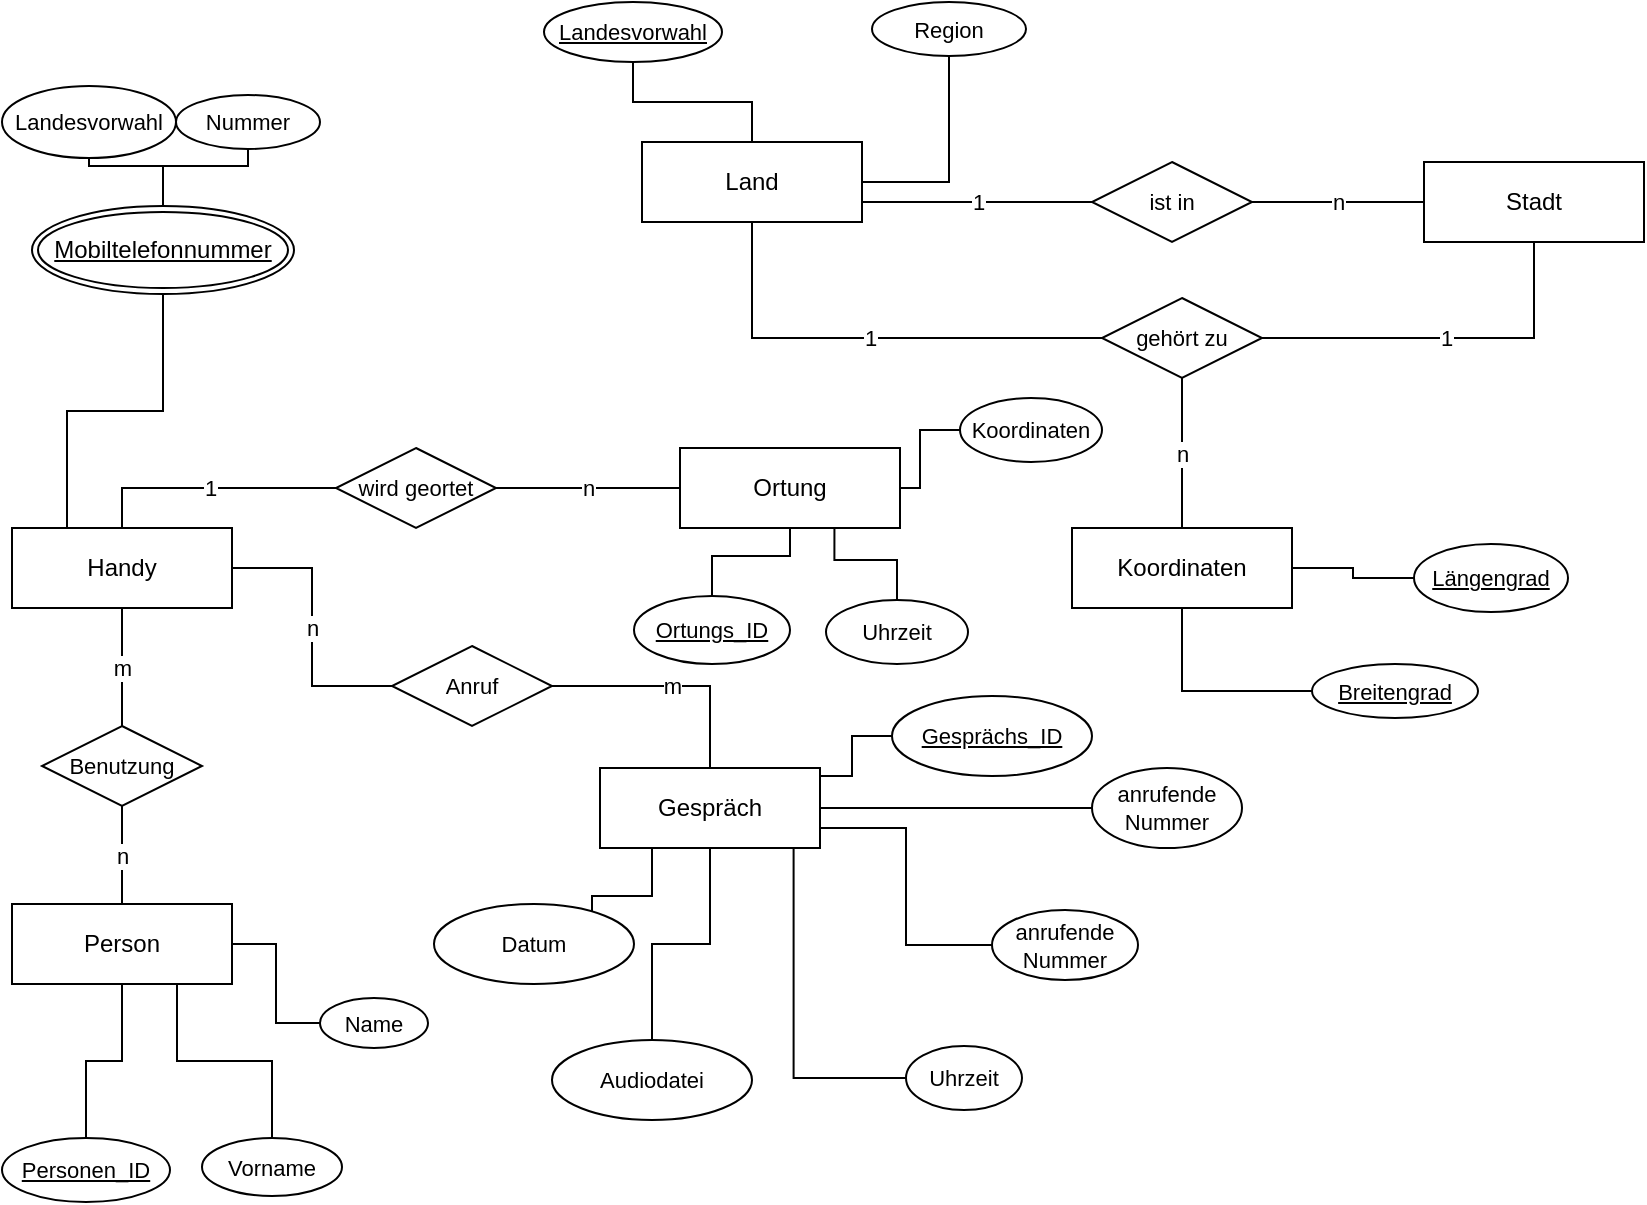 <mxfile version="21.1.7" type="github">
  <diagram id="R2lEEEUBdFMjLlhIrx00" name="Geheimdienst_DB">
    <mxGraphModel dx="481" dy="268" grid="0" gridSize="10" guides="1" tooltips="1" connect="1" arrows="1" fold="1" page="1" pageScale="1" pageWidth="850" pageHeight="1100" math="0" shadow="0" extFonts="Permanent Marker^https://fonts.googleapis.com/css?family=Permanent+Marker">
      <root>
        <mxCell id="0" />
        <mxCell id="1" parent="0" />
        <mxCell id="OJ2EKgPXCR7FoD_1R-Q--1" value="Handy" style="whiteSpace=wrap;html=1;align=center;" parent="1" vertex="1">
          <mxGeometry x="22" y="418" width="110" height="40" as="geometry" />
        </mxCell>
        <mxCell id="QXMzJvh5nmMA4veD-mNH-24" style="edgeStyle=orthogonalEdgeStyle;shape=connector;rounded=0;orthogonalLoop=1;jettySize=auto;html=1;entryX=0.5;entryY=1;entryDx=0;entryDy=0;labelBackgroundColor=default;strokeColor=default;fontFamily=Helvetica;fontSize=11;fontColor=default;endArrow=none;endFill=0;" edge="1" parent="1" source="OJ2EKgPXCR7FoD_1R-Q--3" target="QXMzJvh5nmMA4veD-mNH-23">
          <mxGeometry relative="1" as="geometry" />
        </mxCell>
        <mxCell id="OJ2EKgPXCR7FoD_1R-Q--3" value="Land" style="whiteSpace=wrap;html=1;align=center;" parent="1" vertex="1">
          <mxGeometry x="337" y="225" width="110" height="40" as="geometry" />
        </mxCell>
        <mxCell id="OJ2EKgPXCR7FoD_1R-Q--6" value="Person" style="whiteSpace=wrap;html=1;align=center;" parent="1" vertex="1">
          <mxGeometry x="22" y="606" width="110" height="40" as="geometry" />
        </mxCell>
        <mxCell id="OJ2EKgPXCR7FoD_1R-Q--7" value="Ortung" style="whiteSpace=wrap;html=1;align=center;" parent="1" vertex="1">
          <mxGeometry x="356" y="378" width="110" height="40" as="geometry" />
        </mxCell>
        <mxCell id="QXMzJvh5nmMA4veD-mNH-27" value="n" style="edgeStyle=orthogonalEdgeStyle;shape=connector;rounded=0;orthogonalLoop=1;jettySize=auto;html=1;entryX=0.5;entryY=1;entryDx=0;entryDy=0;labelBackgroundColor=default;strokeColor=default;fontFamily=Helvetica;fontSize=11;fontColor=default;endArrow=none;endFill=0;" edge="1" parent="1" source="OJ2EKgPXCR7FoD_1R-Q--8" target="TxBuRN6KzdCoiCXbXC8P-29">
          <mxGeometry relative="1" as="geometry" />
        </mxCell>
        <mxCell id="OJ2EKgPXCR7FoD_1R-Q--8" value="Koordinaten" style="whiteSpace=wrap;html=1;align=center;" parent="1" vertex="1">
          <mxGeometry x="552" y="418" width="110" height="40" as="geometry" />
        </mxCell>
        <mxCell id="TxBuRN6KzdCoiCXbXC8P-9" value="n" style="edgeStyle=orthogonalEdgeStyle;shape=connector;rounded=0;orthogonalLoop=1;jettySize=auto;html=1;labelBackgroundColor=default;strokeColor=default;fontFamily=Helvetica;fontSize=11;fontColor=default;endArrow=none;endFill=0;entryX=1;entryY=0.5;entryDx=0;entryDy=0;" parent="1" source="OJ2EKgPXCR7FoD_1R-Q--9" target="TxBuRN6KzdCoiCXbXC8P-8" edge="1">
          <mxGeometry relative="1" as="geometry">
            <mxPoint x="652" y="270" as="targetPoint" />
          </mxGeometry>
        </mxCell>
        <mxCell id="OJ2EKgPXCR7FoD_1R-Q--9" value="Stadt" style="whiteSpace=wrap;html=1;align=center;" parent="1" vertex="1">
          <mxGeometry x="728" y="235" width="110" height="40" as="geometry" />
        </mxCell>
        <mxCell id="QXMzJvh5nmMA4veD-mNH-45" style="edgeStyle=orthogonalEdgeStyle;shape=connector;rounded=0;orthogonalLoop=1;jettySize=auto;html=1;entryX=0.5;entryY=0;entryDx=0;entryDy=0;labelBackgroundColor=default;strokeColor=default;fontFamily=Helvetica;fontSize=11;fontColor=default;endArrow=none;endFill=0;" edge="1" parent="1" source="OJ2EKgPXCR7FoD_1R-Q--10" target="QXMzJvh5nmMA4veD-mNH-44">
          <mxGeometry relative="1" as="geometry" />
        </mxCell>
        <mxCell id="QXMzJvh5nmMA4veD-mNH-48" style="edgeStyle=orthogonalEdgeStyle;shape=connector;rounded=0;orthogonalLoop=1;jettySize=auto;html=1;entryX=0;entryY=0.5;entryDx=0;entryDy=0;labelBackgroundColor=default;strokeColor=default;fontFamily=Helvetica;fontSize=11;fontColor=default;endArrow=none;endFill=0;exitX=1;exitY=0.75;exitDx=0;exitDy=0;" edge="1" parent="1" source="OJ2EKgPXCR7FoD_1R-Q--10" target="QXMzJvh5nmMA4veD-mNH-29">
          <mxGeometry relative="1" as="geometry" />
        </mxCell>
        <mxCell id="QXMzJvh5nmMA4veD-mNH-52" style="edgeStyle=orthogonalEdgeStyle;shape=connector;rounded=0;orthogonalLoop=1;jettySize=auto;html=1;entryX=0;entryY=0.5;entryDx=0;entryDy=0;labelBackgroundColor=default;strokeColor=default;fontFamily=Helvetica;fontSize=11;fontColor=default;endArrow=none;endFill=0;" edge="1" parent="1" source="OJ2EKgPXCR7FoD_1R-Q--10" target="QXMzJvh5nmMA4veD-mNH-50">
          <mxGeometry relative="1" as="geometry" />
        </mxCell>
        <mxCell id="OJ2EKgPXCR7FoD_1R-Q--10" value="Gespräch" style="whiteSpace=wrap;html=1;align=center;" parent="1" vertex="1">
          <mxGeometry x="316" y="538" width="110" height="40" as="geometry" />
        </mxCell>
        <mxCell id="TxBuRN6KzdCoiCXbXC8P-26" value="1" style="edgeStyle=orthogonalEdgeStyle;shape=connector;rounded=0;orthogonalLoop=1;jettySize=auto;html=1;entryX=1;entryY=0.75;entryDx=0;entryDy=0;labelBackgroundColor=default;strokeColor=default;fontFamily=Helvetica;fontSize=11;fontColor=default;endArrow=none;endFill=0;" parent="1" source="TxBuRN6KzdCoiCXbXC8P-8" target="OJ2EKgPXCR7FoD_1R-Q--3" edge="1">
          <mxGeometry relative="1" as="geometry" />
        </mxCell>
        <mxCell id="TxBuRN6KzdCoiCXbXC8P-8" value="ist in" style="shape=rhombus;perimeter=rhombusPerimeter;whiteSpace=wrap;html=1;align=center;fontFamily=Helvetica;fontSize=11;fontColor=default;" parent="1" vertex="1">
          <mxGeometry x="562" y="235" width="80" height="40" as="geometry" />
        </mxCell>
        <mxCell id="TxBuRN6KzdCoiCXbXC8P-39" value="m" style="edgeStyle=orthogonalEdgeStyle;shape=connector;rounded=0;orthogonalLoop=1;jettySize=auto;html=1;entryX=0.5;entryY=1;entryDx=0;entryDy=0;labelBackgroundColor=default;strokeColor=default;fontFamily=Helvetica;fontSize=11;fontColor=default;endArrow=none;endFill=0;" parent="1" source="TxBuRN6KzdCoiCXbXC8P-15" target="OJ2EKgPXCR7FoD_1R-Q--1" edge="1">
          <mxGeometry relative="1" as="geometry" />
        </mxCell>
        <mxCell id="TxBuRN6KzdCoiCXbXC8P-40" value="n" style="edgeStyle=orthogonalEdgeStyle;shape=connector;rounded=0;orthogonalLoop=1;jettySize=auto;html=1;labelBackgroundColor=default;strokeColor=default;fontFamily=Helvetica;fontSize=11;fontColor=default;endArrow=none;endFill=0;" parent="1" source="TxBuRN6KzdCoiCXbXC8P-15" target="OJ2EKgPXCR7FoD_1R-Q--6" edge="1">
          <mxGeometry relative="1" as="geometry" />
        </mxCell>
        <mxCell id="TxBuRN6KzdCoiCXbXC8P-15" value="Benutzung" style="shape=rhombus;perimeter=rhombusPerimeter;whiteSpace=wrap;html=1;align=center;fontFamily=Helvetica;fontSize=11;fontColor=default;" parent="1" vertex="1">
          <mxGeometry x="37" y="517" width="80" height="40" as="geometry" />
        </mxCell>
        <mxCell id="TxBuRN6KzdCoiCXbXC8P-21" value="1" style="edgeStyle=orthogonalEdgeStyle;shape=connector;rounded=0;orthogonalLoop=1;jettySize=auto;html=1;labelBackgroundColor=default;strokeColor=default;fontFamily=Helvetica;fontSize=11;fontColor=default;endArrow=none;endFill=0;entryX=0.5;entryY=0;entryDx=0;entryDy=0;" parent="1" source="TxBuRN6KzdCoiCXbXC8P-19" target="OJ2EKgPXCR7FoD_1R-Q--1" edge="1">
          <mxGeometry relative="1" as="geometry">
            <mxPoint x="137" y="377" as="targetPoint" />
          </mxGeometry>
        </mxCell>
        <mxCell id="QXMzJvh5nmMA4veD-mNH-35" value="n" style="edgeStyle=orthogonalEdgeStyle;shape=connector;rounded=0;orthogonalLoop=1;jettySize=auto;html=1;entryX=0;entryY=0.5;entryDx=0;entryDy=0;labelBackgroundColor=default;strokeColor=default;fontFamily=Helvetica;fontSize=11;fontColor=default;endArrow=none;endFill=0;" edge="1" parent="1" source="TxBuRN6KzdCoiCXbXC8P-19" target="OJ2EKgPXCR7FoD_1R-Q--7">
          <mxGeometry relative="1" as="geometry" />
        </mxCell>
        <mxCell id="TxBuRN6KzdCoiCXbXC8P-19" value="wird geortet" style="shape=rhombus;perimeter=rhombusPerimeter;whiteSpace=wrap;html=1;align=center;fontFamily=Helvetica;fontSize=11;fontColor=default;" parent="1" vertex="1">
          <mxGeometry x="184" y="378" width="80" height="40" as="geometry" />
        </mxCell>
        <mxCell id="TxBuRN6KzdCoiCXbXC8P-30" value="1" style="edgeStyle=orthogonalEdgeStyle;shape=connector;rounded=0;orthogonalLoop=1;jettySize=auto;html=1;entryX=0.5;entryY=1;entryDx=0;entryDy=0;labelBackgroundColor=default;strokeColor=default;fontFamily=Helvetica;fontSize=11;fontColor=default;endArrow=none;endFill=0;" parent="1" source="TxBuRN6KzdCoiCXbXC8P-29" target="OJ2EKgPXCR7FoD_1R-Q--9" edge="1">
          <mxGeometry relative="1" as="geometry" />
        </mxCell>
        <mxCell id="TxBuRN6KzdCoiCXbXC8P-31" value="1" style="edgeStyle=orthogonalEdgeStyle;shape=connector;rounded=0;orthogonalLoop=1;jettySize=auto;html=1;entryX=0.5;entryY=1;entryDx=0;entryDy=0;labelBackgroundColor=default;strokeColor=default;fontFamily=Helvetica;fontSize=11;fontColor=default;endArrow=none;endFill=0;" parent="1" source="TxBuRN6KzdCoiCXbXC8P-29" target="OJ2EKgPXCR7FoD_1R-Q--3" edge="1">
          <mxGeometry relative="1" as="geometry" />
        </mxCell>
        <mxCell id="TxBuRN6KzdCoiCXbXC8P-29" value="gehört zu" style="shape=rhombus;perimeter=rhombusPerimeter;whiteSpace=wrap;html=1;align=center;fontFamily=Helvetica;fontSize=11;fontColor=default;" parent="1" vertex="1">
          <mxGeometry x="567" y="303" width="80" height="40" as="geometry" />
        </mxCell>
        <mxCell id="TxBuRN6KzdCoiCXbXC8P-47" value="n" style="edgeStyle=orthogonalEdgeStyle;shape=connector;rounded=0;orthogonalLoop=1;jettySize=auto;html=1;entryX=1;entryY=0.5;entryDx=0;entryDy=0;labelBackgroundColor=default;strokeColor=default;fontFamily=Helvetica;fontSize=11;fontColor=default;endArrow=none;endFill=0;" parent="1" source="TxBuRN6KzdCoiCXbXC8P-42" target="OJ2EKgPXCR7FoD_1R-Q--1" edge="1">
          <mxGeometry relative="1" as="geometry" />
        </mxCell>
        <mxCell id="TxBuRN6KzdCoiCXbXC8P-48" value="m" style="edgeStyle=orthogonalEdgeStyle;shape=connector;rounded=0;orthogonalLoop=1;jettySize=auto;html=1;entryX=0.5;entryY=0;entryDx=0;entryDy=0;labelBackgroundColor=default;strokeColor=default;fontFamily=Helvetica;fontSize=11;fontColor=default;endArrow=none;endFill=0;" parent="1" source="TxBuRN6KzdCoiCXbXC8P-42" target="OJ2EKgPXCR7FoD_1R-Q--10" edge="1">
          <mxGeometry relative="1" as="geometry" />
        </mxCell>
        <mxCell id="TxBuRN6KzdCoiCXbXC8P-42" value="Anruf" style="shape=rhombus;perimeter=rhombusPerimeter;whiteSpace=wrap;html=1;align=center;fontFamily=Helvetica;fontSize=11;fontColor=default;" parent="1" vertex="1">
          <mxGeometry x="212" y="477" width="80" height="40" as="geometry" />
        </mxCell>
        <mxCell id="QXMzJvh5nmMA4veD-mNH-5" style="edgeStyle=orthogonalEdgeStyle;shape=connector;rounded=0;orthogonalLoop=1;jettySize=auto;html=1;exitX=0.5;exitY=0;exitDx=0;exitDy=0;entryX=0.5;entryY=1;entryDx=0;entryDy=0;labelBackgroundColor=default;strokeColor=default;fontFamily=Helvetica;fontSize=11;fontColor=default;endArrow=none;endFill=0;" edge="1" parent="1" source="QXMzJvh5nmMA4veD-mNH-1" target="QXMzJvh5nmMA4veD-mNH-4">
          <mxGeometry relative="1" as="geometry" />
        </mxCell>
        <mxCell id="QXMzJvh5nmMA4veD-mNH-6" style="edgeStyle=orthogonalEdgeStyle;shape=connector;rounded=0;orthogonalLoop=1;jettySize=auto;html=1;labelBackgroundColor=default;strokeColor=default;fontFamily=Helvetica;fontSize=11;fontColor=default;endArrow=none;endFill=0;" edge="1" parent="1" source="QXMzJvh5nmMA4veD-mNH-1" target="QXMzJvh5nmMA4veD-mNH-3">
          <mxGeometry relative="1" as="geometry" />
        </mxCell>
        <mxCell id="QXMzJvh5nmMA4veD-mNH-7" style="edgeStyle=orthogonalEdgeStyle;shape=connector;rounded=0;orthogonalLoop=1;jettySize=auto;html=1;entryX=0.25;entryY=0;entryDx=0;entryDy=0;labelBackgroundColor=default;strokeColor=default;fontFamily=Helvetica;fontSize=11;fontColor=default;endArrow=none;endFill=0;" edge="1" parent="1" source="QXMzJvh5nmMA4veD-mNH-1" target="OJ2EKgPXCR7FoD_1R-Q--1">
          <mxGeometry relative="1" as="geometry" />
        </mxCell>
        <mxCell id="QXMzJvh5nmMA4veD-mNH-1" value="&lt;u&gt;Mobiltelefonnummer&lt;/u&gt;" style="ellipse;shape=doubleEllipse;margin=3;whiteSpace=wrap;html=1;align=center;" vertex="1" parent="1">
          <mxGeometry x="32" y="257" width="131" height="44" as="geometry" />
        </mxCell>
        <mxCell id="QXMzJvh5nmMA4veD-mNH-3" value="Landesvorwahl" style="ellipse;whiteSpace=wrap;html=1;align=center;fontFamily=Helvetica;fontSize=11;fontColor=default;" vertex="1" parent="1">
          <mxGeometry x="17" y="197" width="87" height="36" as="geometry" />
        </mxCell>
        <mxCell id="QXMzJvh5nmMA4veD-mNH-4" value="Nummer" style="ellipse;whiteSpace=wrap;html=1;align=center;fontFamily=Helvetica;fontSize=11;fontColor=default;" vertex="1" parent="1">
          <mxGeometry x="104" y="201.5" width="72" height="27" as="geometry" />
        </mxCell>
        <mxCell id="QXMzJvh5nmMA4veD-mNH-11" style="edgeStyle=orthogonalEdgeStyle;shape=connector;rounded=0;orthogonalLoop=1;jettySize=auto;html=1;entryX=0.5;entryY=1;entryDx=0;entryDy=0;labelBackgroundColor=default;strokeColor=default;fontFamily=Helvetica;fontSize=11;fontColor=default;endArrow=none;endFill=0;" edge="1" parent="1" source="QXMzJvh5nmMA4veD-mNH-10" target="OJ2EKgPXCR7FoD_1R-Q--6">
          <mxGeometry relative="1" as="geometry" />
        </mxCell>
        <mxCell id="QXMzJvh5nmMA4veD-mNH-10" value="Personen_ID" style="ellipse;whiteSpace=wrap;html=1;align=center;fontStyle=4;fontFamily=Helvetica;fontSize=11;fontColor=default;" vertex="1" parent="1">
          <mxGeometry x="17" y="723" width="84" height="32" as="geometry" />
        </mxCell>
        <mxCell id="QXMzJvh5nmMA4veD-mNH-15" style="edgeStyle=orthogonalEdgeStyle;shape=connector;rounded=0;orthogonalLoop=1;jettySize=auto;html=1;entryX=0.75;entryY=1;entryDx=0;entryDy=0;labelBackgroundColor=default;strokeColor=default;fontFamily=Helvetica;fontSize=11;fontColor=default;endArrow=none;endFill=0;" edge="1" parent="1" source="QXMzJvh5nmMA4veD-mNH-12" target="OJ2EKgPXCR7FoD_1R-Q--6">
          <mxGeometry relative="1" as="geometry" />
        </mxCell>
        <mxCell id="QXMzJvh5nmMA4veD-mNH-12" value="Vorname" style="ellipse;whiteSpace=wrap;html=1;align=center;fontFamily=Helvetica;fontSize=11;fontColor=default;" vertex="1" parent="1">
          <mxGeometry x="117" y="723" width="70" height="29" as="geometry" />
        </mxCell>
        <mxCell id="QXMzJvh5nmMA4veD-mNH-14" style="edgeStyle=orthogonalEdgeStyle;shape=connector;rounded=0;orthogonalLoop=1;jettySize=auto;html=1;entryX=1;entryY=0.5;entryDx=0;entryDy=0;labelBackgroundColor=default;strokeColor=default;fontFamily=Helvetica;fontSize=11;fontColor=default;endArrow=none;endFill=0;" edge="1" parent="1" source="QXMzJvh5nmMA4veD-mNH-13" target="OJ2EKgPXCR7FoD_1R-Q--6">
          <mxGeometry relative="1" as="geometry" />
        </mxCell>
        <mxCell id="QXMzJvh5nmMA4veD-mNH-13" value="Name" style="ellipse;whiteSpace=wrap;html=1;align=center;fontFamily=Helvetica;fontSize=11;fontColor=default;" vertex="1" parent="1">
          <mxGeometry x="176" y="653" width="54" height="25" as="geometry" />
        </mxCell>
        <mxCell id="QXMzJvh5nmMA4veD-mNH-18" style="edgeStyle=orthogonalEdgeStyle;shape=connector;rounded=0;orthogonalLoop=1;jettySize=auto;html=1;entryX=1;entryY=0.5;entryDx=0;entryDy=0;labelBackgroundColor=default;strokeColor=default;fontFamily=Helvetica;fontSize=11;fontColor=default;endArrow=none;endFill=0;" edge="1" parent="1" source="QXMzJvh5nmMA4veD-mNH-16" target="OJ2EKgPXCR7FoD_1R-Q--8">
          <mxGeometry relative="1" as="geometry" />
        </mxCell>
        <mxCell id="QXMzJvh5nmMA4veD-mNH-16" value="Längengrad" style="ellipse;whiteSpace=wrap;html=1;align=center;fontStyle=4;fontFamily=Helvetica;fontSize=11;fontColor=default;" vertex="1" parent="1">
          <mxGeometry x="723" y="426" width="77" height="34" as="geometry" />
        </mxCell>
        <mxCell id="QXMzJvh5nmMA4veD-mNH-19" style="edgeStyle=orthogonalEdgeStyle;shape=connector;rounded=0;orthogonalLoop=1;jettySize=auto;html=1;entryX=0.5;entryY=1;entryDx=0;entryDy=0;labelBackgroundColor=default;strokeColor=default;fontFamily=Helvetica;fontSize=11;fontColor=default;endArrow=none;endFill=0;" edge="1" parent="1" source="QXMzJvh5nmMA4veD-mNH-17" target="OJ2EKgPXCR7FoD_1R-Q--8">
          <mxGeometry relative="1" as="geometry" />
        </mxCell>
        <mxCell id="QXMzJvh5nmMA4veD-mNH-17" value="Breitengrad" style="ellipse;whiteSpace=wrap;html=1;align=center;fontStyle=4;fontFamily=Helvetica;fontSize=11;fontColor=default;" vertex="1" parent="1">
          <mxGeometry x="672" y="486" width="83" height="27" as="geometry" />
        </mxCell>
        <mxCell id="QXMzJvh5nmMA4veD-mNH-21" style="edgeStyle=orthogonalEdgeStyle;shape=connector;rounded=0;orthogonalLoop=1;jettySize=auto;html=1;entryX=0.5;entryY=0;entryDx=0;entryDy=0;labelBackgroundColor=default;strokeColor=default;fontFamily=Helvetica;fontSize=11;fontColor=default;endArrow=none;endFill=0;" edge="1" parent="1" source="QXMzJvh5nmMA4veD-mNH-20" target="OJ2EKgPXCR7FoD_1R-Q--3">
          <mxGeometry relative="1" as="geometry" />
        </mxCell>
        <mxCell id="QXMzJvh5nmMA4veD-mNH-20" value="Landesvorwahl" style="ellipse;whiteSpace=wrap;html=1;align=center;fontStyle=4;fontFamily=Helvetica;fontSize=11;fontColor=default;" vertex="1" parent="1">
          <mxGeometry x="288" y="155" width="89" height="30" as="geometry" />
        </mxCell>
        <mxCell id="QXMzJvh5nmMA4veD-mNH-23" value="Region" style="ellipse;whiteSpace=wrap;html=1;align=center;fontFamily=Helvetica;fontSize=11;fontColor=default;" vertex="1" parent="1">
          <mxGeometry x="452" y="155" width="77" height="27" as="geometry" />
        </mxCell>
        <mxCell id="QXMzJvh5nmMA4veD-mNH-34" style="edgeStyle=orthogonalEdgeStyle;shape=connector;rounded=0;orthogonalLoop=1;jettySize=auto;html=1;entryX=1;entryY=0.5;entryDx=0;entryDy=0;labelBackgroundColor=default;strokeColor=default;fontFamily=Helvetica;fontSize=11;fontColor=default;endArrow=none;endFill=0;" edge="1" parent="1" source="QXMzJvh5nmMA4veD-mNH-28" target="OJ2EKgPXCR7FoD_1R-Q--10">
          <mxGeometry relative="1" as="geometry">
            <Array as="points">
              <mxPoint x="442" y="522" />
              <mxPoint x="442" y="542" />
              <mxPoint x="426" y="542" />
            </Array>
          </mxGeometry>
        </mxCell>
        <mxCell id="QXMzJvh5nmMA4veD-mNH-28" value="Gesprächs_ID" style="ellipse;whiteSpace=wrap;html=1;align=center;fontStyle=4;fontFamily=Helvetica;fontSize=11;fontColor=default;" vertex="1" parent="1">
          <mxGeometry x="462" y="502" width="100" height="40" as="geometry" />
        </mxCell>
        <mxCell id="QXMzJvh5nmMA4veD-mNH-29" value="anrufende Nummer" style="ellipse;whiteSpace=wrap;html=1;align=center;fontFamily=Helvetica;fontSize=11;fontColor=default;" vertex="1" parent="1">
          <mxGeometry x="512" y="609" width="73" height="35" as="geometry" />
        </mxCell>
        <mxCell id="QXMzJvh5nmMA4veD-mNH-32" style="edgeStyle=orthogonalEdgeStyle;shape=connector;rounded=0;orthogonalLoop=1;jettySize=auto;html=1;entryX=0.5;entryY=1;entryDx=0;entryDy=0;labelBackgroundColor=default;strokeColor=default;fontFamily=Helvetica;fontSize=11;fontColor=default;endArrow=none;endFill=0;" edge="1" parent="1" source="QXMzJvh5nmMA4veD-mNH-30" target="OJ2EKgPXCR7FoD_1R-Q--10">
          <mxGeometry relative="1" as="geometry">
            <Array as="points">
              <mxPoint x="312" y="602" />
              <mxPoint x="342" y="602" />
              <mxPoint x="342" y="578" />
            </Array>
          </mxGeometry>
        </mxCell>
        <mxCell id="QXMzJvh5nmMA4veD-mNH-30" value="Datum" style="ellipse;whiteSpace=wrap;html=1;align=center;fontFamily=Helvetica;fontSize=11;fontColor=default;" vertex="1" parent="1">
          <mxGeometry x="233" y="606" width="100" height="40" as="geometry" />
        </mxCell>
        <mxCell id="QXMzJvh5nmMA4veD-mNH-31" style="edgeStyle=orthogonalEdgeStyle;shape=connector;rounded=0;orthogonalLoop=1;jettySize=auto;html=1;exitX=0.5;exitY=1;exitDx=0;exitDy=0;labelBackgroundColor=default;strokeColor=default;fontFamily=Helvetica;fontSize=11;fontColor=default;endArrow=none;endFill=0;" edge="1" parent="1" source="QXMzJvh5nmMA4veD-mNH-29" target="QXMzJvh5nmMA4veD-mNH-29">
          <mxGeometry relative="1" as="geometry" />
        </mxCell>
        <mxCell id="QXMzJvh5nmMA4veD-mNH-38" style="edgeStyle=orthogonalEdgeStyle;shape=connector;rounded=0;orthogonalLoop=1;jettySize=auto;html=1;entryX=0.5;entryY=1;entryDx=0;entryDy=0;labelBackgroundColor=default;strokeColor=default;fontFamily=Helvetica;fontSize=11;fontColor=default;endArrow=none;endFill=0;" edge="1" parent="1" source="QXMzJvh5nmMA4veD-mNH-36" target="OJ2EKgPXCR7FoD_1R-Q--7">
          <mxGeometry relative="1" as="geometry" />
        </mxCell>
        <mxCell id="QXMzJvh5nmMA4veD-mNH-36" value="Ortungs_ID" style="ellipse;whiteSpace=wrap;html=1;align=center;fontStyle=4;fontFamily=Helvetica;fontSize=11;fontColor=default;" vertex="1" parent="1">
          <mxGeometry x="333" y="452" width="78" height="34" as="geometry" />
        </mxCell>
        <mxCell id="QXMzJvh5nmMA4veD-mNH-40" style="edgeStyle=orthogonalEdgeStyle;shape=connector;rounded=0;orthogonalLoop=1;jettySize=auto;html=1;entryX=0.702;entryY=1.007;entryDx=0;entryDy=0;entryPerimeter=0;labelBackgroundColor=default;strokeColor=default;fontFamily=Helvetica;fontSize=11;fontColor=default;endArrow=none;endFill=0;" edge="1" parent="1" source="QXMzJvh5nmMA4veD-mNH-39" target="OJ2EKgPXCR7FoD_1R-Q--7">
          <mxGeometry relative="1" as="geometry" />
        </mxCell>
        <mxCell id="QXMzJvh5nmMA4veD-mNH-39" value="Uhrzeit" style="ellipse;whiteSpace=wrap;html=1;align=center;fontFamily=Helvetica;fontSize=11;fontColor=default;" vertex="1" parent="1">
          <mxGeometry x="429" y="454" width="71" height="32" as="geometry" />
        </mxCell>
        <mxCell id="QXMzJvh5nmMA4veD-mNH-43" style="edgeStyle=orthogonalEdgeStyle;shape=connector;rounded=0;orthogonalLoop=1;jettySize=auto;html=1;entryX=1;entryY=0.5;entryDx=0;entryDy=0;labelBackgroundColor=default;strokeColor=default;fontFamily=Helvetica;fontSize=11;fontColor=default;endArrow=none;endFill=0;" edge="1" parent="1" source="QXMzJvh5nmMA4veD-mNH-42" target="OJ2EKgPXCR7FoD_1R-Q--7">
          <mxGeometry relative="1" as="geometry" />
        </mxCell>
        <mxCell id="QXMzJvh5nmMA4veD-mNH-42" value="Koordinaten" style="ellipse;whiteSpace=wrap;html=1;align=center;fontFamily=Helvetica;fontSize=11;fontColor=default;" vertex="1" parent="1">
          <mxGeometry x="496" y="353" width="71" height="32" as="geometry" />
        </mxCell>
        <mxCell id="QXMzJvh5nmMA4veD-mNH-44" value="Audiodatei" style="ellipse;whiteSpace=wrap;html=1;align=center;fontFamily=Helvetica;fontSize=11;fontColor=default;" vertex="1" parent="1">
          <mxGeometry x="292" y="674" width="100" height="40" as="geometry" />
        </mxCell>
        <mxCell id="QXMzJvh5nmMA4veD-mNH-49" style="edgeStyle=orthogonalEdgeStyle;shape=connector;rounded=0;orthogonalLoop=1;jettySize=auto;html=1;entryX=0.88;entryY=0.996;entryDx=0;entryDy=0;entryPerimeter=0;labelBackgroundColor=default;strokeColor=default;fontFamily=Helvetica;fontSize=11;fontColor=default;endArrow=none;endFill=0;" edge="1" parent="1" source="QXMzJvh5nmMA4veD-mNH-47" target="OJ2EKgPXCR7FoD_1R-Q--10">
          <mxGeometry relative="1" as="geometry" />
        </mxCell>
        <mxCell id="QXMzJvh5nmMA4veD-mNH-47" value="Uhrzeit" style="ellipse;whiteSpace=wrap;html=1;align=center;fontFamily=Helvetica;fontSize=11;fontColor=default;" vertex="1" parent="1">
          <mxGeometry x="469" y="677" width="58" height="32" as="geometry" />
        </mxCell>
        <mxCell id="QXMzJvh5nmMA4veD-mNH-50" value="anrufende Nummer" style="ellipse;whiteSpace=wrap;html=1;align=center;fontFamily=Helvetica;fontSize=11;fontColor=default;" vertex="1" parent="1">
          <mxGeometry x="562" y="538" width="75" height="40" as="geometry" />
        </mxCell>
      </root>
    </mxGraphModel>
  </diagram>
</mxfile>
